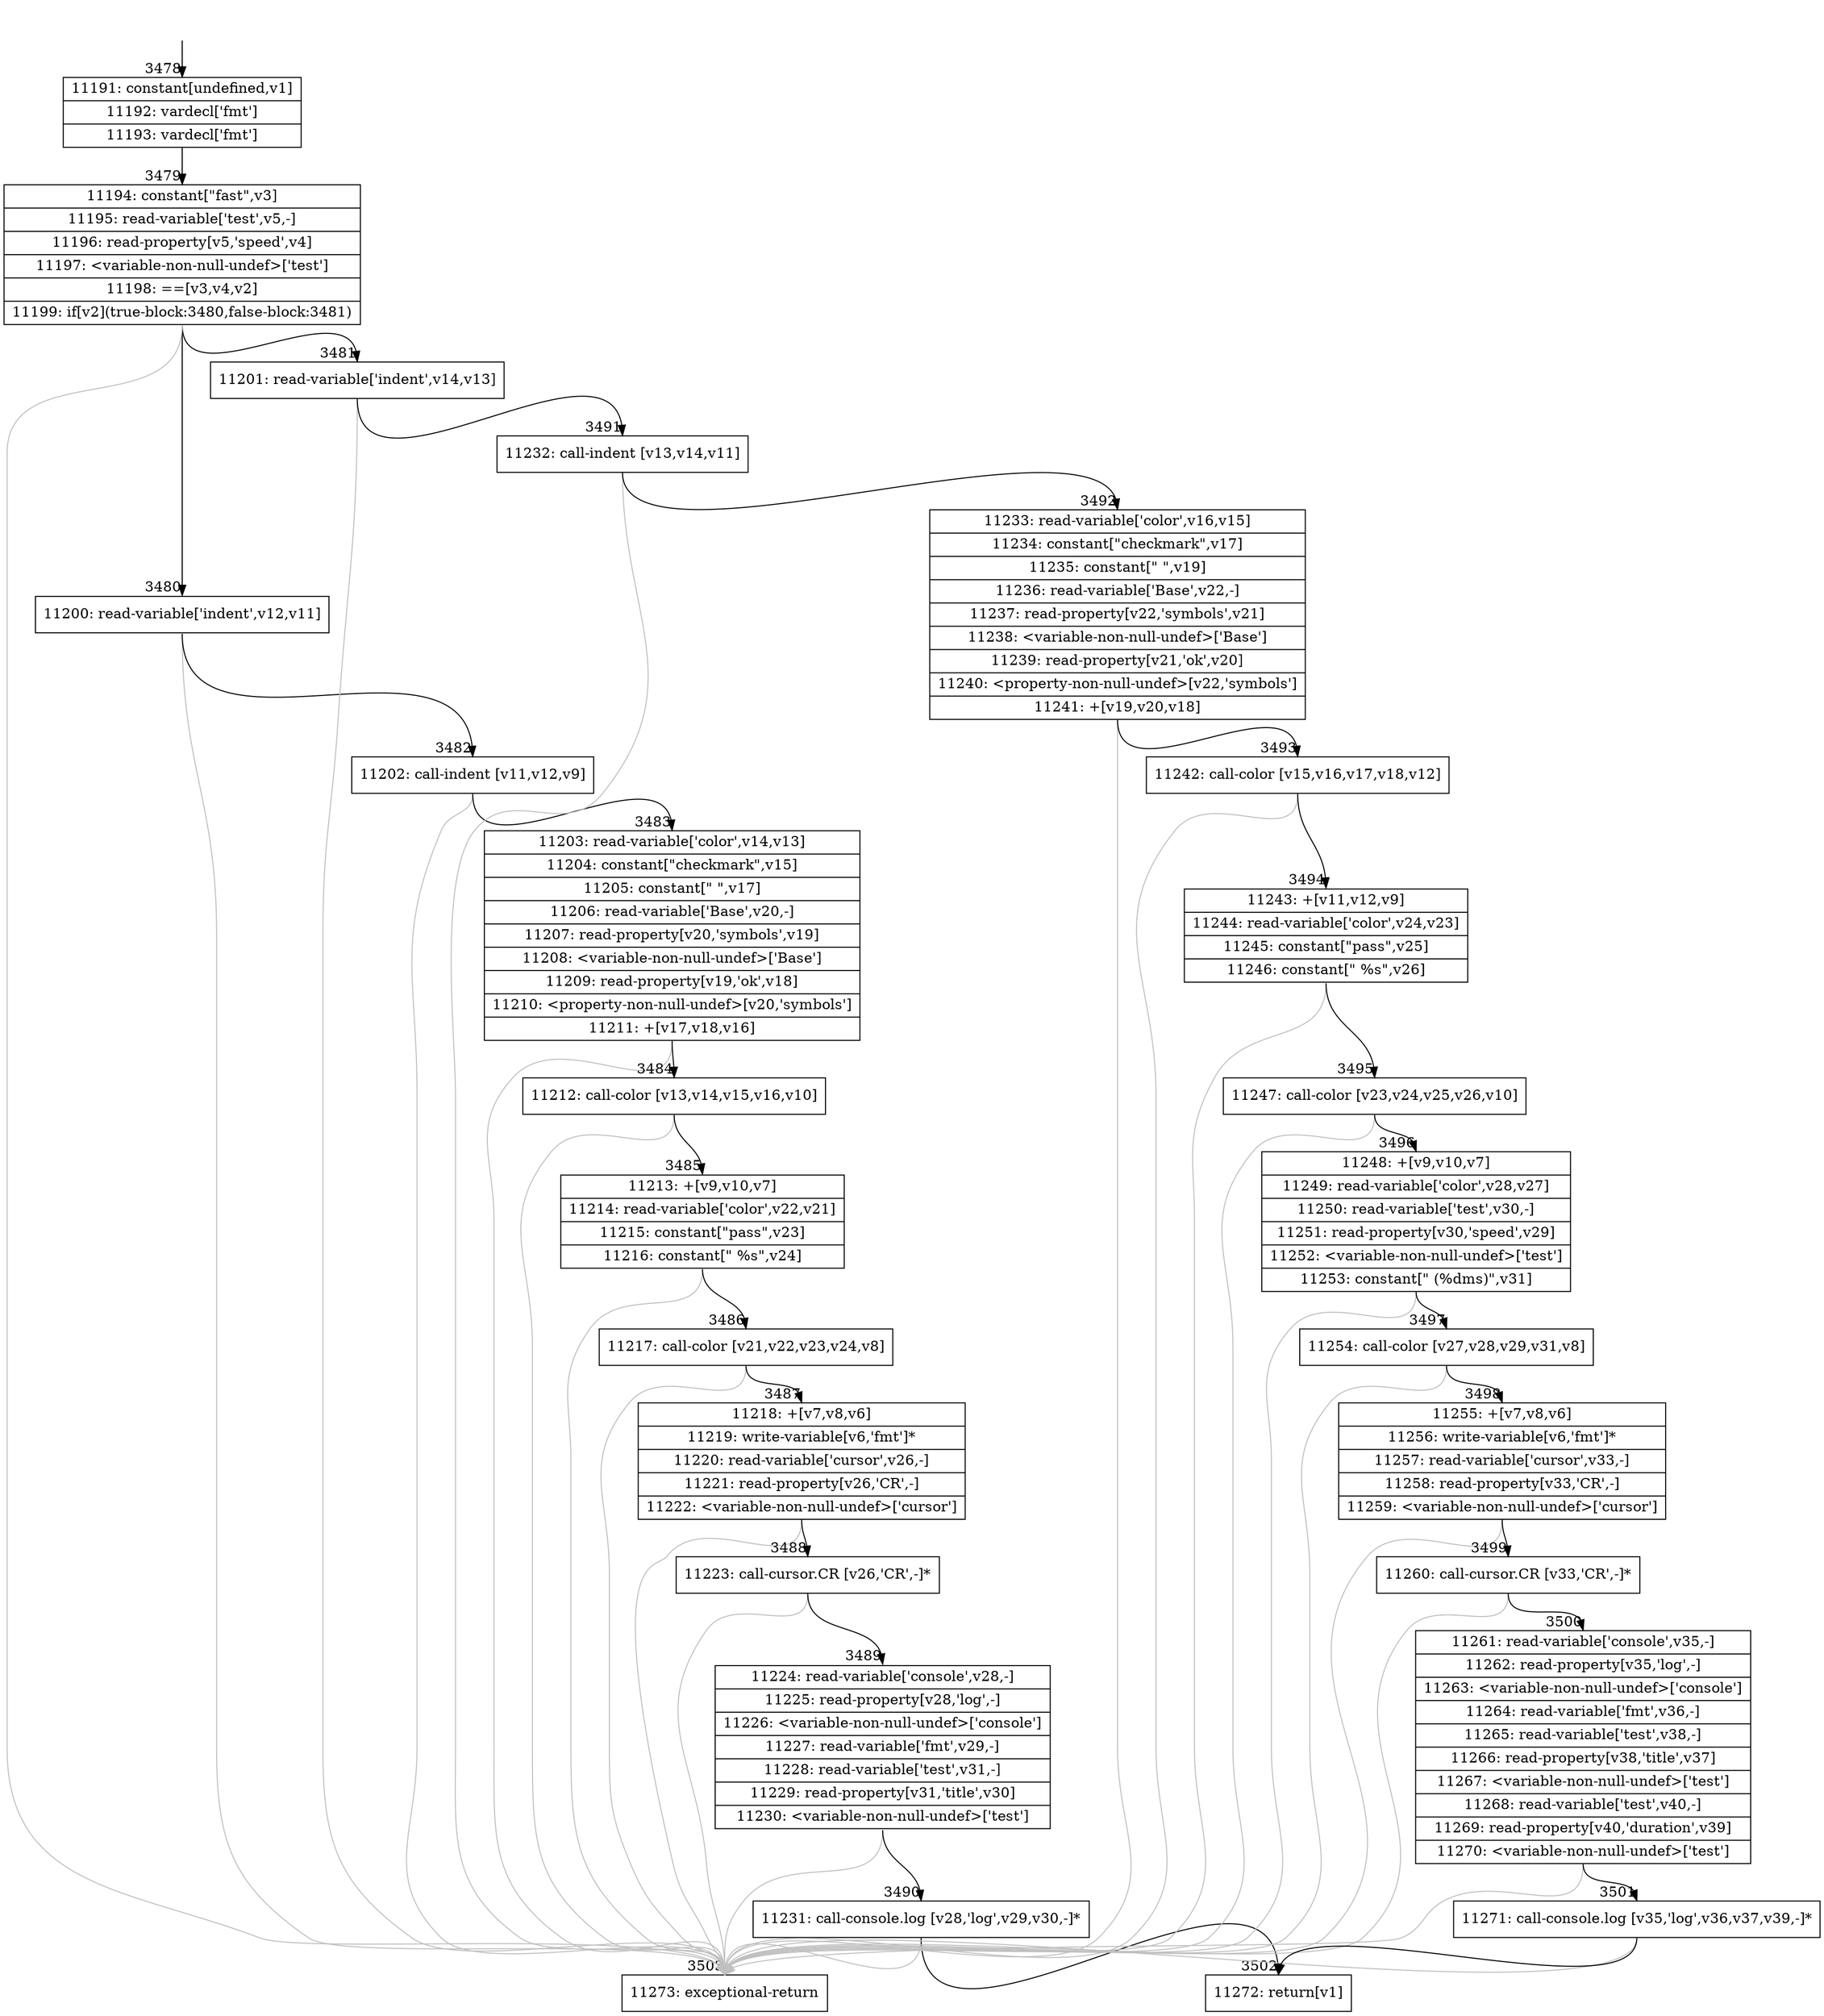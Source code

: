 digraph {
rankdir="TD"
BB_entry313[shape=none,label=""];
BB_entry313 -> BB3478 [tailport=s, headport=n, headlabel="    3478"]
BB3478 [shape=record label="{11191: constant[undefined,v1]|11192: vardecl['fmt']|11193: vardecl['fmt']}" ] 
BB3478 -> BB3479 [tailport=s, headport=n, headlabel="      3479"]
BB3479 [shape=record label="{11194: constant[\"fast\",v3]|11195: read-variable['test',v5,-]|11196: read-property[v5,'speed',v4]|11197: \<variable-non-null-undef\>['test']|11198: ==[v3,v4,v2]|11199: if[v2](true-block:3480,false-block:3481)}" ] 
BB3479 -> BB3480 [tailport=s, headport=n, headlabel="      3480"]
BB3479 -> BB3481 [tailport=s, headport=n, headlabel="      3481"]
BB3479 -> BB3503 [tailport=s, headport=n, color=gray, headlabel="      3503"]
BB3480 [shape=record label="{11200: read-variable['indent',v12,v11]}" ] 
BB3480 -> BB3482 [tailport=s, headport=n, headlabel="      3482"]
BB3480 -> BB3503 [tailport=s, headport=n, color=gray]
BB3481 [shape=record label="{11201: read-variable['indent',v14,v13]}" ] 
BB3481 -> BB3491 [tailport=s, headport=n, headlabel="      3491"]
BB3481 -> BB3503 [tailport=s, headport=n, color=gray]
BB3482 [shape=record label="{11202: call-indent [v11,v12,v9]}" ] 
BB3482 -> BB3483 [tailport=s, headport=n, headlabel="      3483"]
BB3482 -> BB3503 [tailport=s, headport=n, color=gray]
BB3483 [shape=record label="{11203: read-variable['color',v14,v13]|11204: constant[\"checkmark\",v15]|11205: constant[\"  \",v17]|11206: read-variable['Base',v20,-]|11207: read-property[v20,'symbols',v19]|11208: \<variable-non-null-undef\>['Base']|11209: read-property[v19,'ok',v18]|11210: \<property-non-null-undef\>[v20,'symbols']|11211: +[v17,v18,v16]}" ] 
BB3483 -> BB3484 [tailport=s, headport=n, headlabel="      3484"]
BB3483 -> BB3503 [tailport=s, headport=n, color=gray]
BB3484 [shape=record label="{11212: call-color [v13,v14,v15,v16,v10]}" ] 
BB3484 -> BB3485 [tailport=s, headport=n, headlabel="      3485"]
BB3484 -> BB3503 [tailport=s, headport=n, color=gray]
BB3485 [shape=record label="{11213: +[v9,v10,v7]|11214: read-variable['color',v22,v21]|11215: constant[\"pass\",v23]|11216: constant[\" %s\",v24]}" ] 
BB3485 -> BB3486 [tailport=s, headport=n, headlabel="      3486"]
BB3485 -> BB3503 [tailport=s, headport=n, color=gray]
BB3486 [shape=record label="{11217: call-color [v21,v22,v23,v24,v8]}" ] 
BB3486 -> BB3487 [tailport=s, headport=n, headlabel="      3487"]
BB3486 -> BB3503 [tailport=s, headport=n, color=gray]
BB3487 [shape=record label="{11218: +[v7,v8,v6]|11219: write-variable[v6,'fmt']*|11220: read-variable['cursor',v26,-]|11221: read-property[v26,'CR',-]|11222: \<variable-non-null-undef\>['cursor']}" ] 
BB3487 -> BB3488 [tailport=s, headport=n, headlabel="      3488"]
BB3487 -> BB3503 [tailport=s, headport=n, color=gray]
BB3488 [shape=record label="{11223: call-cursor.CR [v26,'CR',-]*}" ] 
BB3488 -> BB3489 [tailport=s, headport=n, headlabel="      3489"]
BB3488 -> BB3503 [tailport=s, headport=n, color=gray]
BB3489 [shape=record label="{11224: read-variable['console',v28,-]|11225: read-property[v28,'log',-]|11226: \<variable-non-null-undef\>['console']|11227: read-variable['fmt',v29,-]|11228: read-variable['test',v31,-]|11229: read-property[v31,'title',v30]|11230: \<variable-non-null-undef\>['test']}" ] 
BB3489 -> BB3490 [tailport=s, headport=n, headlabel="      3490"]
BB3489 -> BB3503 [tailport=s, headport=n, color=gray]
BB3490 [shape=record label="{11231: call-console.log [v28,'log',v29,v30,-]*}" ] 
BB3490 -> BB3502 [tailport=s, headport=n, headlabel="      3502"]
BB3490 -> BB3503 [tailport=s, headport=n, color=gray]
BB3491 [shape=record label="{11232: call-indent [v13,v14,v11]}" ] 
BB3491 -> BB3492 [tailport=s, headport=n, headlabel="      3492"]
BB3491 -> BB3503 [tailport=s, headport=n, color=gray]
BB3492 [shape=record label="{11233: read-variable['color',v16,v15]|11234: constant[\"checkmark\",v17]|11235: constant[\"  \",v19]|11236: read-variable['Base',v22,-]|11237: read-property[v22,'symbols',v21]|11238: \<variable-non-null-undef\>['Base']|11239: read-property[v21,'ok',v20]|11240: \<property-non-null-undef\>[v22,'symbols']|11241: +[v19,v20,v18]}" ] 
BB3492 -> BB3493 [tailport=s, headport=n, headlabel="      3493"]
BB3492 -> BB3503 [tailport=s, headport=n, color=gray]
BB3493 [shape=record label="{11242: call-color [v15,v16,v17,v18,v12]}" ] 
BB3493 -> BB3494 [tailport=s, headport=n, headlabel="      3494"]
BB3493 -> BB3503 [tailport=s, headport=n, color=gray]
BB3494 [shape=record label="{11243: +[v11,v12,v9]|11244: read-variable['color',v24,v23]|11245: constant[\"pass\",v25]|11246: constant[\" %s\",v26]}" ] 
BB3494 -> BB3495 [tailport=s, headport=n, headlabel="      3495"]
BB3494 -> BB3503 [tailport=s, headport=n, color=gray]
BB3495 [shape=record label="{11247: call-color [v23,v24,v25,v26,v10]}" ] 
BB3495 -> BB3496 [tailport=s, headport=n, headlabel="      3496"]
BB3495 -> BB3503 [tailport=s, headport=n, color=gray]
BB3496 [shape=record label="{11248: +[v9,v10,v7]|11249: read-variable['color',v28,v27]|11250: read-variable['test',v30,-]|11251: read-property[v30,'speed',v29]|11252: \<variable-non-null-undef\>['test']|11253: constant[\" (%dms)\",v31]}" ] 
BB3496 -> BB3497 [tailport=s, headport=n, headlabel="      3497"]
BB3496 -> BB3503 [tailport=s, headport=n, color=gray]
BB3497 [shape=record label="{11254: call-color [v27,v28,v29,v31,v8]}" ] 
BB3497 -> BB3498 [tailport=s, headport=n, headlabel="      3498"]
BB3497 -> BB3503 [tailport=s, headport=n, color=gray]
BB3498 [shape=record label="{11255: +[v7,v8,v6]|11256: write-variable[v6,'fmt']*|11257: read-variable['cursor',v33,-]|11258: read-property[v33,'CR',-]|11259: \<variable-non-null-undef\>['cursor']}" ] 
BB3498 -> BB3499 [tailport=s, headport=n, headlabel="      3499"]
BB3498 -> BB3503 [tailport=s, headport=n, color=gray]
BB3499 [shape=record label="{11260: call-cursor.CR [v33,'CR',-]*}" ] 
BB3499 -> BB3500 [tailport=s, headport=n, headlabel="      3500"]
BB3499 -> BB3503 [tailport=s, headport=n, color=gray]
BB3500 [shape=record label="{11261: read-variable['console',v35,-]|11262: read-property[v35,'log',-]|11263: \<variable-non-null-undef\>['console']|11264: read-variable['fmt',v36,-]|11265: read-variable['test',v38,-]|11266: read-property[v38,'title',v37]|11267: \<variable-non-null-undef\>['test']|11268: read-variable['test',v40,-]|11269: read-property[v40,'duration',v39]|11270: \<variable-non-null-undef\>['test']}" ] 
BB3500 -> BB3501 [tailport=s, headport=n, headlabel="      3501"]
BB3500 -> BB3503 [tailport=s, headport=n, color=gray]
BB3501 [shape=record label="{11271: call-console.log [v35,'log',v36,v37,v39,-]*}" ] 
BB3501 -> BB3502 [tailport=s, headport=n]
BB3501 -> BB3503 [tailport=s, headport=n, color=gray]
BB3502 [shape=record label="{11272: return[v1]}" ] 
BB3503 [shape=record label="{11273: exceptional-return}" ] 
//#$~ 4035
}
